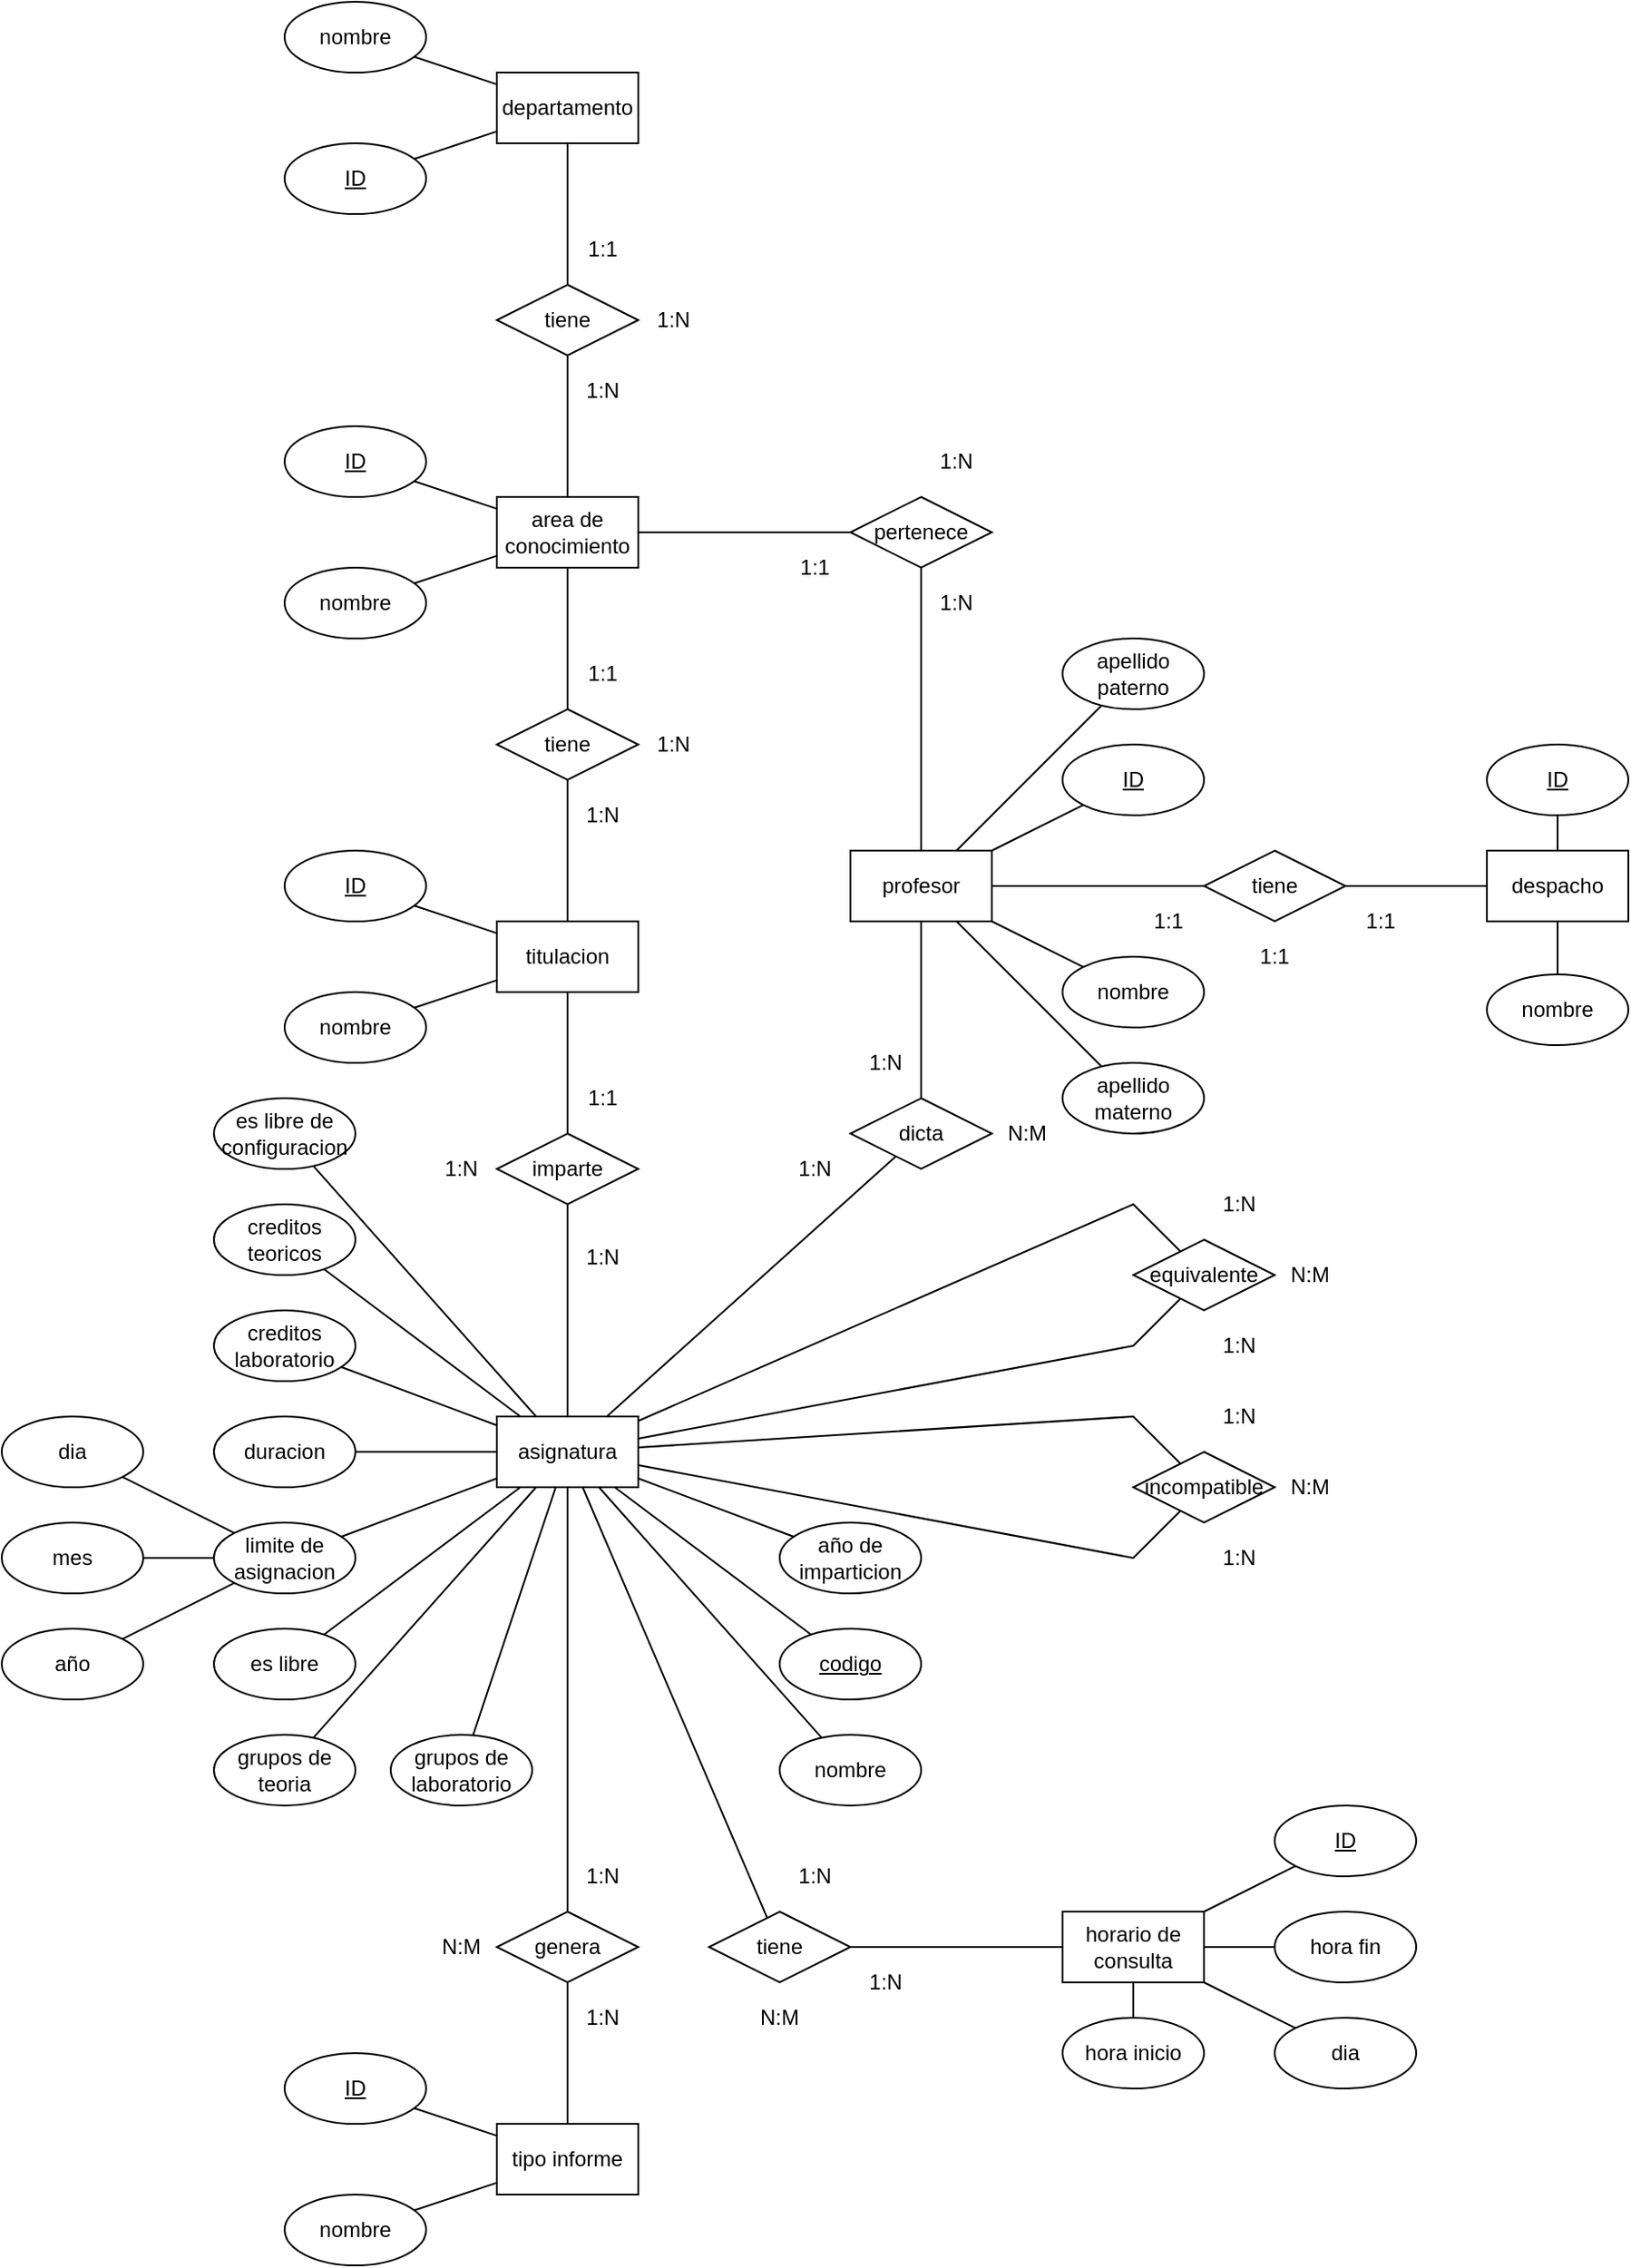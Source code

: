 <mxfile version="20.8.16" type="device"><diagram name="Page-1" id="WWMy1QKn3JU4ZsEoEXny"><mxGraphModel dx="1249" dy="1072" grid="1" gridSize="10" guides="1" tooltips="1" connect="1" arrows="1" fold="1" page="1" pageScale="1" pageWidth="583" pageHeight="827" math="0" shadow="0"><root><mxCell id="0"/><mxCell id="1" parent="0"/><mxCell id="GsJ1Xn1Nnf7smG-LCEpY-4" style="rounded=0;orthogonalLoop=1;jettySize=auto;html=1;endArrow=none;endFill=0;" parent="1" source="GsJ1Xn1Nnf7smG-LCEpY-2" target="GsJ1Xn1Nnf7smG-LCEpY-3" edge="1"><mxGeometry relative="1" as="geometry"/></mxCell><mxCell id="GsJ1Xn1Nnf7smG-LCEpY-12" style="edgeStyle=none;rounded=0;orthogonalLoop=1;jettySize=auto;html=1;endArrow=none;endFill=0;" parent="1" source="GsJ1Xn1Nnf7smG-LCEpY-2" target="GsJ1Xn1Nnf7smG-LCEpY-11" edge="1"><mxGeometry relative="1" as="geometry"/></mxCell><mxCell id="GsJ1Xn1Nnf7smG-LCEpY-2" value="departamento" style="whiteSpace=wrap;html=1;align=center;" parent="1" vertex="1"><mxGeometry x="120" y="-40" width="80" height="40" as="geometry"/></mxCell><mxCell id="GsJ1Xn1Nnf7smG-LCEpY-3" value="nombre" style="ellipse;whiteSpace=wrap;html=1;align=center;" parent="1" vertex="1"><mxGeometry y="-80" width="80" height="40" as="geometry"/></mxCell><mxCell id="GsJ1Xn1Nnf7smG-LCEpY-11" value="ID" style="ellipse;whiteSpace=wrap;html=1;align=center;fontStyle=4;" parent="1" vertex="1"><mxGeometry width="80" height="40" as="geometry"/></mxCell><mxCell id="GsJ1Xn1Nnf7smG-LCEpY-24" style="rounded=0;orthogonalLoop=1;jettySize=auto;html=1;endArrow=none;endFill=0;" parent="1" source="GsJ1Xn1Nnf7smG-LCEpY-29" target="GsJ1Xn1Nnf7smG-LCEpY-30" edge="1"><mxGeometry relative="1" as="geometry"/></mxCell><mxCell id="GsJ1Xn1Nnf7smG-LCEpY-26" style="edgeStyle=none;rounded=0;orthogonalLoop=1;jettySize=auto;html=1;endArrow=none;endFill=0;" parent="1" source="GsJ1Xn1Nnf7smG-LCEpY-29" target="GsJ1Xn1Nnf7smG-LCEpY-32" edge="1"><mxGeometry relative="1" as="geometry"/></mxCell><mxCell id="GsJ1Xn1Nnf7smG-LCEpY-28" style="edgeStyle=none;rounded=0;orthogonalLoop=1;jettySize=auto;html=1;endArrow=none;endFill=0;" parent="1" source="GsJ1Xn1Nnf7smG-LCEpY-29" target="GsJ1Xn1Nnf7smG-LCEpY-34" edge="1"><mxGeometry relative="1" as="geometry"/></mxCell><mxCell id="3nhNmUrRqc4emP87D6M2-10" style="edgeStyle=none;rounded=0;orthogonalLoop=1;jettySize=auto;html=1;endArrow=none;endFill=0;" parent="1" source="GsJ1Xn1Nnf7smG-LCEpY-29" target="3nhNmUrRqc4emP87D6M2-9" edge="1"><mxGeometry relative="1" as="geometry"/></mxCell><mxCell id="3nhNmUrRqc4emP87D6M2-18" style="edgeStyle=none;rounded=0;orthogonalLoop=1;jettySize=auto;html=1;endArrow=none;endFill=0;" parent="1" source="GsJ1Xn1Nnf7smG-LCEpY-29" target="3nhNmUrRqc4emP87D6M2-11" edge="1"><mxGeometry relative="1" as="geometry"/></mxCell><mxCell id="3nhNmUrRqc4emP87D6M2-20" style="edgeStyle=none;rounded=0;orthogonalLoop=1;jettySize=auto;html=1;endArrow=none;endFill=0;" parent="1" source="GsJ1Xn1Nnf7smG-LCEpY-29" target="3nhNmUrRqc4emP87D6M2-19" edge="1"><mxGeometry relative="1" as="geometry"/></mxCell><mxCell id="3nhNmUrRqc4emP87D6M2-23" style="edgeStyle=none;rounded=0;orthogonalLoop=1;jettySize=auto;html=1;endArrow=none;endFill=0;" parent="1" source="GsJ1Xn1Nnf7smG-LCEpY-29" target="3nhNmUrRqc4emP87D6M2-21" edge="1"><mxGeometry relative="1" as="geometry"/></mxCell><mxCell id="3nhNmUrRqc4emP87D6M2-24" style="edgeStyle=none;rounded=0;orthogonalLoop=1;jettySize=auto;html=1;endArrow=none;endFill=0;" parent="1" source="GsJ1Xn1Nnf7smG-LCEpY-29" target="3nhNmUrRqc4emP87D6M2-22" edge="1"><mxGeometry relative="1" as="geometry"/></mxCell><mxCell id="3nhNmUrRqc4emP87D6M2-91" style="edgeStyle=none;rounded=0;orthogonalLoop=1;jettySize=auto;html=1;endArrow=none;endFill=0;" parent="1" source="GsJ1Xn1Nnf7smG-LCEpY-29" target="3nhNmUrRqc4emP87D6M2-87" edge="1"><mxGeometry relative="1" as="geometry"><Array as="points"><mxPoint x="480" y="800"/></Array></mxGeometry></mxCell><mxCell id="GsJ1Xn1Nnf7smG-LCEpY-29" value="asignatura" style="whiteSpace=wrap;html=1;align=center;" parent="1" vertex="1"><mxGeometry x="120" y="720" width="80" height="40" as="geometry"/></mxCell><mxCell id="GsJ1Xn1Nnf7smG-LCEpY-30" value="creditos laboratorio" style="ellipse;whiteSpace=wrap;html=1;align=center;" parent="1" vertex="1"><mxGeometry x="-40" y="660" width="80" height="40" as="geometry"/></mxCell><mxCell id="GsJ1Xn1Nnf7smG-LCEpY-32" value="creditos teoricos" style="ellipse;whiteSpace=wrap;html=1;align=center;" parent="1" vertex="1"><mxGeometry x="-40" y="600" width="80" height="40" as="geometry"/></mxCell><mxCell id="GsJ1Xn1Nnf7smG-LCEpY-34" value="codigo" style="ellipse;whiteSpace=wrap;html=1;align=center;fontStyle=4;" parent="1" vertex="1"><mxGeometry x="280" y="840" width="80" height="40" as="geometry"/></mxCell><mxCell id="GsJ1Xn1Nnf7smG-LCEpY-35" style="rounded=0;orthogonalLoop=1;jettySize=auto;html=1;endArrow=none;endFill=0;" parent="1" source="GsJ1Xn1Nnf7smG-LCEpY-40" target="GsJ1Xn1Nnf7smG-LCEpY-41" edge="1"><mxGeometry relative="1" as="geometry"/></mxCell><mxCell id="GsJ1Xn1Nnf7smG-LCEpY-39" style="edgeStyle=none;rounded=0;orthogonalLoop=1;jettySize=auto;html=1;endArrow=none;endFill=0;" parent="1" source="GsJ1Xn1Nnf7smG-LCEpY-40" target="GsJ1Xn1Nnf7smG-LCEpY-45" edge="1"><mxGeometry relative="1" as="geometry"/></mxCell><mxCell id="GsJ1Xn1Nnf7smG-LCEpY-40" value="area de conocimiento" style="whiteSpace=wrap;html=1;align=center;" parent="1" vertex="1"><mxGeometry x="120" y="200" width="80" height="40" as="geometry"/></mxCell><mxCell id="GsJ1Xn1Nnf7smG-LCEpY-41" value="nombre" style="ellipse;whiteSpace=wrap;html=1;align=center;" parent="1" vertex="1"><mxGeometry y="240" width="80" height="40" as="geometry"/></mxCell><mxCell id="GsJ1Xn1Nnf7smG-LCEpY-45" value="ID" style="ellipse;whiteSpace=wrap;html=1;align=center;fontStyle=4;" parent="1" vertex="1"><mxGeometry y="160" width="80" height="40" as="geometry"/></mxCell><mxCell id="GsJ1Xn1Nnf7smG-LCEpY-46" style="rounded=0;orthogonalLoop=1;jettySize=auto;html=1;endArrow=none;endFill=0;" parent="1" source="GsJ1Xn1Nnf7smG-LCEpY-51" target="GsJ1Xn1Nnf7smG-LCEpY-52" edge="1"><mxGeometry relative="1" as="geometry"/></mxCell><mxCell id="GsJ1Xn1Nnf7smG-LCEpY-50" style="edgeStyle=none;rounded=0;orthogonalLoop=1;jettySize=auto;html=1;endArrow=none;endFill=0;" parent="1" source="GsJ1Xn1Nnf7smG-LCEpY-51" target="GsJ1Xn1Nnf7smG-LCEpY-56" edge="1"><mxGeometry relative="1" as="geometry"/></mxCell><mxCell id="GsJ1Xn1Nnf7smG-LCEpY-51" value="profesor" style="whiteSpace=wrap;html=1;align=center;" parent="1" vertex="1"><mxGeometry x="320" y="400" width="80" height="40" as="geometry"/></mxCell><mxCell id="GsJ1Xn1Nnf7smG-LCEpY-52" value="nombre" style="ellipse;whiteSpace=wrap;html=1;align=center;" parent="1" vertex="1"><mxGeometry x="440" y="460" width="80" height="40" as="geometry"/></mxCell><mxCell id="GsJ1Xn1Nnf7smG-LCEpY-56" value="ID" style="ellipse;whiteSpace=wrap;html=1;align=center;fontStyle=4;" parent="1" vertex="1"><mxGeometry x="440" y="340" width="80" height="40" as="geometry"/></mxCell><mxCell id="GsJ1Xn1Nnf7smG-LCEpY-59" style="rounded=0;orthogonalLoop=1;jettySize=auto;html=1;endArrow=none;endFill=0;" parent="1" source="GsJ1Xn1Nnf7smG-LCEpY-64" target="GsJ1Xn1Nnf7smG-LCEpY-65" edge="1"><mxGeometry relative="1" as="geometry"/></mxCell><mxCell id="GsJ1Xn1Nnf7smG-LCEpY-63" style="edgeStyle=none;rounded=0;orthogonalLoop=1;jettySize=auto;html=1;endArrow=none;endFill=0;" parent="1" source="GsJ1Xn1Nnf7smG-LCEpY-64" target="GsJ1Xn1Nnf7smG-LCEpY-69" edge="1"><mxGeometry relative="1" as="geometry"/></mxCell><mxCell id="GsJ1Xn1Nnf7smG-LCEpY-64" value="despacho" style="whiteSpace=wrap;html=1;align=center;" parent="1" vertex="1"><mxGeometry x="680" y="400" width="80" height="40" as="geometry"/></mxCell><mxCell id="GsJ1Xn1Nnf7smG-LCEpY-65" value="nombre" style="ellipse;whiteSpace=wrap;html=1;align=center;" parent="1" vertex="1"><mxGeometry x="680" y="470" width="80" height="40" as="geometry"/></mxCell><mxCell id="GsJ1Xn1Nnf7smG-LCEpY-69" value="ID" style="ellipse;whiteSpace=wrap;html=1;align=center;fontStyle=4;" parent="1" vertex="1"><mxGeometry x="680" y="340" width="80" height="40" as="geometry"/></mxCell><mxCell id="3nhNmUrRqc4emP87D6M2-7" style="rounded=0;orthogonalLoop=1;jettySize=auto;html=1;endArrow=none;endFill=0;" parent="1" source="3nhNmUrRqc4emP87D6M2-3" target="3nhNmUrRqc4emP87D6M2-4" edge="1"><mxGeometry relative="1" as="geometry"/></mxCell><mxCell id="3nhNmUrRqc4emP87D6M2-8" style="edgeStyle=none;rounded=0;orthogonalLoop=1;jettySize=auto;html=1;endArrow=none;endFill=0;" parent="1" source="3nhNmUrRqc4emP87D6M2-3" target="3nhNmUrRqc4emP87D6M2-5" edge="1"><mxGeometry relative="1" as="geometry"/></mxCell><mxCell id="3nhNmUrRqc4emP87D6M2-3" value="tipo informe" style="whiteSpace=wrap;html=1;align=center;" parent="1" vertex="1"><mxGeometry x="120" y="1120" width="80" height="40" as="geometry"/></mxCell><mxCell id="3nhNmUrRqc4emP87D6M2-4" value="nombre" style="ellipse;whiteSpace=wrap;html=1;align=center;" parent="1" vertex="1"><mxGeometry y="1160" width="80" height="40" as="geometry"/></mxCell><mxCell id="3nhNmUrRqc4emP87D6M2-5" value="ID" style="ellipse;whiteSpace=wrap;html=1;align=center;fontStyle=4;" parent="1" vertex="1"><mxGeometry y="1080" width="80" height="40" as="geometry"/></mxCell><mxCell id="3nhNmUrRqc4emP87D6M2-9" value="duracion" style="ellipse;whiteSpace=wrap;html=1;align=center;" parent="1" vertex="1"><mxGeometry x="-40" y="720" width="80" height="40" as="geometry"/></mxCell><mxCell id="3nhNmUrRqc4emP87D6M2-15" style="edgeStyle=none;rounded=0;orthogonalLoop=1;jettySize=auto;html=1;endArrow=none;endFill=0;" parent="1" source="3nhNmUrRqc4emP87D6M2-11" target="3nhNmUrRqc4emP87D6M2-13" edge="1"><mxGeometry relative="1" as="geometry"/></mxCell><mxCell id="3nhNmUrRqc4emP87D6M2-16" style="edgeStyle=none;rounded=0;orthogonalLoop=1;jettySize=auto;html=1;endArrow=none;endFill=0;" parent="1" source="3nhNmUrRqc4emP87D6M2-11" target="3nhNmUrRqc4emP87D6M2-12" edge="1"><mxGeometry relative="1" as="geometry"/></mxCell><mxCell id="3nhNmUrRqc4emP87D6M2-17" style="edgeStyle=none;rounded=0;orthogonalLoop=1;jettySize=auto;html=1;endArrow=none;endFill=0;" parent="1" source="3nhNmUrRqc4emP87D6M2-11" target="3nhNmUrRqc4emP87D6M2-14" edge="1"><mxGeometry relative="1" as="geometry"/></mxCell><mxCell id="3nhNmUrRqc4emP87D6M2-11" value="limite de asignacion" style="ellipse;whiteSpace=wrap;html=1;align=center;" parent="1" vertex="1"><mxGeometry x="-40" y="780" width="80" height="40" as="geometry"/></mxCell><mxCell id="3nhNmUrRqc4emP87D6M2-12" value="mes" style="ellipse;whiteSpace=wrap;html=1;align=center;" parent="1" vertex="1"><mxGeometry x="-160" y="780" width="80" height="40" as="geometry"/></mxCell><mxCell id="3nhNmUrRqc4emP87D6M2-13" value="dia" style="ellipse;whiteSpace=wrap;html=1;align=center;" parent="1" vertex="1"><mxGeometry x="-160" y="720" width="80" height="40" as="geometry"/></mxCell><mxCell id="3nhNmUrRqc4emP87D6M2-14" value="año" style="ellipse;whiteSpace=wrap;html=1;align=center;" parent="1" vertex="1"><mxGeometry x="-160" y="840" width="80" height="40" as="geometry"/></mxCell><mxCell id="3nhNmUrRqc4emP87D6M2-19" value="es libre" style="ellipse;whiteSpace=wrap;html=1;align=center;" parent="1" vertex="1"><mxGeometry x="-40" y="840" width="80" height="40" as="geometry"/></mxCell><mxCell id="3nhNmUrRqc4emP87D6M2-21" value="grupos de teoria" style="ellipse;whiteSpace=wrap;html=1;align=center;" parent="1" vertex="1"><mxGeometry x="-40" y="900" width="80" height="40" as="geometry"/></mxCell><mxCell id="3nhNmUrRqc4emP87D6M2-22" value="grupos de laboratorio" style="ellipse;whiteSpace=wrap;html=1;align=center;" parent="1" vertex="1"><mxGeometry x="60" y="900" width="80" height="40" as="geometry"/></mxCell><mxCell id="3nhNmUrRqc4emP87D6M2-80" style="edgeStyle=none;rounded=0;orthogonalLoop=1;jettySize=auto;html=1;endArrow=none;endFill=0;" parent="1" source="3nhNmUrRqc4emP87D6M2-25" target="GsJ1Xn1Nnf7smG-LCEpY-29" edge="1"><mxGeometry relative="1" as="geometry"/></mxCell><mxCell id="3nhNmUrRqc4emP87D6M2-25" value="es libre de configuracion" style="ellipse;whiteSpace=wrap;html=1;align=center;" parent="1" vertex="1"><mxGeometry x="-40" y="540" width="80" height="40" as="geometry"/></mxCell><mxCell id="ND3L3tX1latsS7R_rjVf-8" style="edgeStyle=none;rounded=0;orthogonalLoop=1;jettySize=auto;html=1;endArrow=none;endFill=0;" edge="1" parent="1" source="3nhNmUrRqc4emP87D6M2-26" target="GsJ1Xn1Nnf7smG-LCEpY-29"><mxGeometry relative="1" as="geometry"/></mxCell><mxCell id="3nhNmUrRqc4emP87D6M2-26" value="año de imparticion" style="ellipse;whiteSpace=wrap;html=1;align=center;" parent="1" vertex="1"><mxGeometry x="280" y="780" width="80" height="40" as="geometry"/></mxCell><mxCell id="3nhNmUrRqc4emP87D6M2-33" style="rounded=0;orthogonalLoop=1;jettySize=auto;html=1;endArrow=none;endFill=0;" parent="1" source="GsJ1Xn1Nnf7smG-LCEpY-29" target="3nhNmUrRqc4emP87D6M2-36" edge="1"><mxGeometry relative="1" as="geometry"/></mxCell><mxCell id="3nhNmUrRqc4emP87D6M2-36" value="nombre" style="ellipse;whiteSpace=wrap;html=1;align=center;" parent="1" vertex="1"><mxGeometry x="280" y="900" width="80" height="40" as="geometry"/></mxCell><mxCell id="3nhNmUrRqc4emP87D6M2-49" style="edgeStyle=none;rounded=0;orthogonalLoop=1;jettySize=auto;html=1;endArrow=none;endFill=0;" parent="1" source="3nhNmUrRqc4emP87D6M2-47" target="GsJ1Xn1Nnf7smG-LCEpY-51" edge="1"><mxGeometry relative="1" as="geometry"/></mxCell><mxCell id="3nhNmUrRqc4emP87D6M2-47" value="apellido materno" style="ellipse;whiteSpace=wrap;html=1;align=center;" parent="1" vertex="1"><mxGeometry x="440" y="520" width="80" height="40" as="geometry"/></mxCell><mxCell id="3nhNmUrRqc4emP87D6M2-50" style="edgeStyle=none;rounded=0;orthogonalLoop=1;jettySize=auto;html=1;endArrow=none;endFill=0;" parent="1" source="3nhNmUrRqc4emP87D6M2-48" target="GsJ1Xn1Nnf7smG-LCEpY-51" edge="1"><mxGeometry relative="1" as="geometry"/></mxCell><mxCell id="3nhNmUrRqc4emP87D6M2-48" value="apellido paterno" style="ellipse;whiteSpace=wrap;html=1;align=center;" parent="1" vertex="1"><mxGeometry x="440" y="280" width="80" height="40" as="geometry"/></mxCell><mxCell id="3nhNmUrRqc4emP87D6M2-55" style="edgeStyle=none;rounded=0;orthogonalLoop=1;jettySize=auto;html=1;endArrow=none;endFill=0;" parent="1" source="3nhNmUrRqc4emP87D6M2-51" target="GsJ1Xn1Nnf7smG-LCEpY-40" edge="1"><mxGeometry relative="1" as="geometry"/></mxCell><mxCell id="3nhNmUrRqc4emP87D6M2-56" style="edgeStyle=none;rounded=0;orthogonalLoop=1;jettySize=auto;html=1;endArrow=none;endFill=0;" parent="1" source="3nhNmUrRqc4emP87D6M2-51" target="GsJ1Xn1Nnf7smG-LCEpY-2" edge="1"><mxGeometry relative="1" as="geometry"/></mxCell><mxCell id="3nhNmUrRqc4emP87D6M2-51" value="tiene" style="shape=rhombus;perimeter=rhombusPerimeter;whiteSpace=wrap;html=1;align=center;" parent="1" vertex="1"><mxGeometry x="120" y="80" width="80" height="40" as="geometry"/></mxCell><mxCell id="3nhNmUrRqc4emP87D6M2-52" value="1:N" style="text;html=1;strokeColor=none;fillColor=none;align=center;verticalAlign=middle;whiteSpace=wrap;rounded=0;" parent="1" vertex="1"><mxGeometry x="200" y="80" width="40" height="40" as="geometry"/></mxCell><mxCell id="3nhNmUrRqc4emP87D6M2-53" value="1:N" style="text;html=1;strokeColor=none;fillColor=none;align=center;verticalAlign=middle;whiteSpace=wrap;rounded=0;" parent="1" vertex="1"><mxGeometry x="160" y="120" width="40" height="40" as="geometry"/></mxCell><mxCell id="3nhNmUrRqc4emP87D6M2-54" value="1:1" style="text;html=1;strokeColor=none;fillColor=none;align=center;verticalAlign=middle;whiteSpace=wrap;rounded=0;" parent="1" vertex="1"><mxGeometry x="160" y="40" width="40" height="40" as="geometry"/></mxCell><mxCell id="3nhNmUrRqc4emP87D6M2-77" style="edgeStyle=none;rounded=0;orthogonalLoop=1;jettySize=auto;html=1;endArrow=none;endFill=0;" parent="1" source="3nhNmUrRqc4emP87D6M2-57" target="GsJ1Xn1Nnf7smG-LCEpY-29" edge="1"><mxGeometry relative="1" as="geometry"/></mxCell><mxCell id="3nhNmUrRqc4emP87D6M2-78" style="edgeStyle=none;rounded=0;orthogonalLoop=1;jettySize=auto;html=1;endArrow=none;endFill=0;" parent="1" source="3nhNmUrRqc4emP87D6M2-57" target="3nhNmUrRqc4emP87D6M2-63" edge="1"><mxGeometry relative="1" as="geometry"/></mxCell><mxCell id="3nhNmUrRqc4emP87D6M2-57" value="imparte" style="shape=rhombus;perimeter=rhombusPerimeter;whiteSpace=wrap;html=1;align=center;" parent="1" vertex="1"><mxGeometry x="120" y="560" width="80" height="40" as="geometry"/></mxCell><mxCell id="3nhNmUrRqc4emP87D6M2-58" value="1:1" style="text;html=1;strokeColor=none;fillColor=none;align=center;verticalAlign=middle;whiteSpace=wrap;rounded=0;" parent="1" vertex="1"><mxGeometry x="160" y="520" width="40" height="40" as="geometry"/></mxCell><mxCell id="3nhNmUrRqc4emP87D6M2-59" value="1:N" style="text;html=1;strokeColor=none;fillColor=none;align=center;verticalAlign=middle;whiteSpace=wrap;rounded=0;" parent="1" vertex="1"><mxGeometry x="160" y="610" width="40" height="40" as="geometry"/></mxCell><mxCell id="3nhNmUrRqc4emP87D6M2-60" value="1:N" style="text;html=1;strokeColor=none;fillColor=none;align=center;verticalAlign=middle;whiteSpace=wrap;rounded=0;" parent="1" vertex="1"><mxGeometry x="80" y="560" width="40" height="40" as="geometry"/></mxCell><mxCell id="3nhNmUrRqc4emP87D6M2-61" style="rounded=0;orthogonalLoop=1;jettySize=auto;html=1;endArrow=none;endFill=0;" parent="1" source="3nhNmUrRqc4emP87D6M2-63" target="3nhNmUrRqc4emP87D6M2-64" edge="1"><mxGeometry relative="1" as="geometry"/></mxCell><mxCell id="3nhNmUrRqc4emP87D6M2-62" style="edgeStyle=none;rounded=0;orthogonalLoop=1;jettySize=auto;html=1;endArrow=none;endFill=0;" parent="1" source="3nhNmUrRqc4emP87D6M2-63" target="3nhNmUrRqc4emP87D6M2-65" edge="1"><mxGeometry relative="1" as="geometry"/></mxCell><mxCell id="3nhNmUrRqc4emP87D6M2-63" value="titulacion" style="whiteSpace=wrap;html=1;align=center;" parent="1" vertex="1"><mxGeometry x="120" y="440" width="80" height="40" as="geometry"/></mxCell><mxCell id="3nhNmUrRqc4emP87D6M2-64" value="nombre" style="ellipse;whiteSpace=wrap;html=1;align=center;" parent="1" vertex="1"><mxGeometry y="480" width="80" height="40" as="geometry"/></mxCell><mxCell id="3nhNmUrRqc4emP87D6M2-65" value="ID" style="ellipse;whiteSpace=wrap;html=1;align=center;fontStyle=4;" parent="1" vertex="1"><mxGeometry y="400" width="80" height="40" as="geometry"/></mxCell><mxCell id="3nhNmUrRqc4emP87D6M2-75" style="edgeStyle=none;rounded=0;orthogonalLoop=1;jettySize=auto;html=1;endArrow=none;endFill=0;" parent="1" source="3nhNmUrRqc4emP87D6M2-71" target="GsJ1Xn1Nnf7smG-LCEpY-40" edge="1"><mxGeometry relative="1" as="geometry"/></mxCell><mxCell id="3nhNmUrRqc4emP87D6M2-76" style="edgeStyle=none;rounded=0;orthogonalLoop=1;jettySize=auto;html=1;endArrow=none;endFill=0;" parent="1" source="3nhNmUrRqc4emP87D6M2-71" target="3nhNmUrRqc4emP87D6M2-63" edge="1"><mxGeometry relative="1" as="geometry"/></mxCell><mxCell id="3nhNmUrRqc4emP87D6M2-71" value="tiene" style="shape=rhombus;perimeter=rhombusPerimeter;whiteSpace=wrap;html=1;align=center;" parent="1" vertex="1"><mxGeometry x="120" y="320" width="80" height="40" as="geometry"/></mxCell><mxCell id="3nhNmUrRqc4emP87D6M2-72" value="1:N" style="text;html=1;strokeColor=none;fillColor=none;align=center;verticalAlign=middle;whiteSpace=wrap;rounded=0;" parent="1" vertex="1"><mxGeometry x="200" y="320" width="40" height="40" as="geometry"/></mxCell><mxCell id="3nhNmUrRqc4emP87D6M2-73" value="1:N" style="text;html=1;strokeColor=none;fillColor=none;align=center;verticalAlign=middle;whiteSpace=wrap;rounded=0;" parent="1" vertex="1"><mxGeometry x="160" y="360" width="40" height="40" as="geometry"/></mxCell><mxCell id="3nhNmUrRqc4emP87D6M2-74" value="1:1" style="text;html=1;strokeColor=none;fillColor=none;align=center;verticalAlign=middle;whiteSpace=wrap;rounded=0;" parent="1" vertex="1"><mxGeometry x="160" y="280" width="40" height="40" as="geometry"/></mxCell><mxCell id="3nhNmUrRqc4emP87D6M2-85" style="edgeStyle=none;rounded=0;orthogonalLoop=1;jettySize=auto;html=1;endArrow=none;endFill=0;" parent="1" source="3nhNmUrRqc4emP87D6M2-81" target="GsJ1Xn1Nnf7smG-LCEpY-29" edge="1"><mxGeometry relative="1" as="geometry"><mxPoint x="520" y="660" as="targetPoint"/><Array as="points"><mxPoint x="480" y="600"/></Array></mxGeometry></mxCell><mxCell id="3nhNmUrRqc4emP87D6M2-86" style="edgeStyle=none;rounded=0;orthogonalLoop=1;jettySize=auto;html=1;endArrow=none;endFill=0;" parent="1" source="3nhNmUrRqc4emP87D6M2-81" target="GsJ1Xn1Nnf7smG-LCEpY-29" edge="1"><mxGeometry relative="1" as="geometry"><Array as="points"><mxPoint x="480" y="680"/></Array></mxGeometry></mxCell><mxCell id="3nhNmUrRqc4emP87D6M2-81" value="equivalente" style="shape=rhombus;perimeter=rhombusPerimeter;whiteSpace=wrap;html=1;align=center;" parent="1" vertex="1"><mxGeometry x="480" y="620" width="80" height="40" as="geometry"/></mxCell><mxCell id="3nhNmUrRqc4emP87D6M2-82" value="1:N" style="text;html=1;strokeColor=none;fillColor=none;align=center;verticalAlign=middle;whiteSpace=wrap;rounded=0;" parent="1" vertex="1"><mxGeometry x="520" y="580" width="40" height="40" as="geometry"/></mxCell><mxCell id="3nhNmUrRqc4emP87D6M2-83" value="N:M" style="text;html=1;strokeColor=none;fillColor=none;align=center;verticalAlign=middle;whiteSpace=wrap;rounded=0;" parent="1" vertex="1"><mxGeometry x="560" y="620" width="40" height="40" as="geometry"/></mxCell><mxCell id="3nhNmUrRqc4emP87D6M2-84" value="1:N" style="text;html=1;strokeColor=none;fillColor=none;align=center;verticalAlign=middle;whiteSpace=wrap;rounded=0;" parent="1" vertex="1"><mxGeometry x="520" y="660" width="40" height="40" as="geometry"/></mxCell><mxCell id="3nhNmUrRqc4emP87D6M2-92" style="edgeStyle=none;rounded=0;orthogonalLoop=1;jettySize=auto;html=1;endArrow=none;endFill=0;" parent="1" source="3nhNmUrRqc4emP87D6M2-87" target="GsJ1Xn1Nnf7smG-LCEpY-29" edge="1"><mxGeometry relative="1" as="geometry"><mxPoint x="360" y="720" as="targetPoint"/><Array as="points"><mxPoint x="480" y="720"/></Array></mxGeometry></mxCell><mxCell id="3nhNmUrRqc4emP87D6M2-87" value="incompatible" style="shape=rhombus;perimeter=rhombusPerimeter;whiteSpace=wrap;html=1;align=center;" parent="1" vertex="1"><mxGeometry x="480" y="740" width="80" height="40" as="geometry"/></mxCell><mxCell id="3nhNmUrRqc4emP87D6M2-88" value="1:N" style="text;html=1;strokeColor=none;fillColor=none;align=center;verticalAlign=middle;whiteSpace=wrap;rounded=0;" parent="1" vertex="1"><mxGeometry x="520" y="700" width="40" height="40" as="geometry"/></mxCell><mxCell id="3nhNmUrRqc4emP87D6M2-89" value="N:M" style="text;html=1;strokeColor=none;fillColor=none;align=center;verticalAlign=middle;whiteSpace=wrap;rounded=0;" parent="1" vertex="1"><mxGeometry x="560" y="740" width="40" height="40" as="geometry"/></mxCell><mxCell id="3nhNmUrRqc4emP87D6M2-90" value="1:N" style="text;html=1;strokeColor=none;fillColor=none;align=center;verticalAlign=middle;whiteSpace=wrap;rounded=0;" parent="1" vertex="1"><mxGeometry x="520" y="780" width="40" height="40" as="geometry"/></mxCell><mxCell id="3nhNmUrRqc4emP87D6M2-97" style="edgeStyle=none;rounded=0;orthogonalLoop=1;jettySize=auto;html=1;endArrow=none;endFill=0;" parent="1" source="3nhNmUrRqc4emP87D6M2-93" target="GsJ1Xn1Nnf7smG-LCEpY-51" edge="1"><mxGeometry relative="1" as="geometry"/></mxCell><mxCell id="3nhNmUrRqc4emP87D6M2-93" value="dicta" style="shape=rhombus;perimeter=rhombusPerimeter;whiteSpace=wrap;html=1;align=center;" parent="1" vertex="1"><mxGeometry x="320" y="540" width="80" height="40" as="geometry"/></mxCell><mxCell id="3nhNmUrRqc4emP87D6M2-94" value="1:N" style="text;html=1;strokeColor=none;fillColor=none;align=center;verticalAlign=middle;whiteSpace=wrap;rounded=0;" parent="1" vertex="1"><mxGeometry x="320" y="500" width="40" height="40" as="geometry"/></mxCell><mxCell id="3nhNmUrRqc4emP87D6M2-98" style="edgeStyle=none;rounded=0;orthogonalLoop=1;jettySize=auto;html=1;endArrow=none;endFill=0;" parent="1" source="3nhNmUrRqc4emP87D6M2-93" target="GsJ1Xn1Nnf7smG-LCEpY-29" edge="1"><mxGeometry relative="1" as="geometry"/></mxCell><mxCell id="3nhNmUrRqc4emP87D6M2-95" value="N:M" style="text;html=1;strokeColor=none;fillColor=none;align=center;verticalAlign=middle;whiteSpace=wrap;rounded=0;" parent="1" vertex="1"><mxGeometry x="400" y="540" width="40" height="40" as="geometry"/></mxCell><mxCell id="3nhNmUrRqc4emP87D6M2-96" value="1:N" style="text;html=1;strokeColor=none;fillColor=none;align=center;verticalAlign=middle;whiteSpace=wrap;rounded=0;" parent="1" vertex="1"><mxGeometry x="280" y="560" width="40" height="40" as="geometry"/></mxCell><mxCell id="3nhNmUrRqc4emP87D6M2-103" style="edgeStyle=none;rounded=0;orthogonalLoop=1;jettySize=auto;html=1;endArrow=none;endFill=0;" parent="1" source="3nhNmUrRqc4emP87D6M2-99" target="GsJ1Xn1Nnf7smG-LCEpY-64" edge="1"><mxGeometry relative="1" as="geometry"/></mxCell><mxCell id="3nhNmUrRqc4emP87D6M2-104" style="edgeStyle=none;rounded=0;orthogonalLoop=1;jettySize=auto;html=1;endArrow=none;endFill=0;" parent="1" source="3nhNmUrRqc4emP87D6M2-99" target="GsJ1Xn1Nnf7smG-LCEpY-51" edge="1"><mxGeometry relative="1" as="geometry"/></mxCell><mxCell id="3nhNmUrRqc4emP87D6M2-99" value="tiene" style="shape=rhombus;perimeter=rhombusPerimeter;whiteSpace=wrap;html=1;align=center;" parent="1" vertex="1"><mxGeometry x="520" y="400" width="80" height="40" as="geometry"/></mxCell><mxCell id="3nhNmUrRqc4emP87D6M2-100" value="1:1" style="text;html=1;strokeColor=none;fillColor=none;align=center;verticalAlign=middle;whiteSpace=wrap;rounded=0;" parent="1" vertex="1"><mxGeometry x="600" y="420" width="40" height="40" as="geometry"/></mxCell><mxCell id="3nhNmUrRqc4emP87D6M2-101" value="1:1" style="text;html=1;strokeColor=none;fillColor=none;align=center;verticalAlign=middle;whiteSpace=wrap;rounded=0;" parent="1" vertex="1"><mxGeometry x="540" y="440" width="40" height="40" as="geometry"/></mxCell><mxCell id="3nhNmUrRqc4emP87D6M2-102" value="1:1" style="text;html=1;strokeColor=none;fillColor=none;align=center;verticalAlign=middle;whiteSpace=wrap;rounded=0;" parent="1" vertex="1"><mxGeometry x="480" y="420" width="40" height="40" as="geometry"/></mxCell><mxCell id="3nhNmUrRqc4emP87D6M2-116" style="edgeStyle=none;rounded=0;orthogonalLoop=1;jettySize=auto;html=1;endArrow=none;endFill=0;" parent="1" source="3nhNmUrRqc4emP87D6M2-112" target="GsJ1Xn1Nnf7smG-LCEpY-29" edge="1"><mxGeometry relative="1" as="geometry"/></mxCell><mxCell id="3nhNmUrRqc4emP87D6M2-117" style="edgeStyle=none;rounded=0;orthogonalLoop=1;jettySize=auto;html=1;endArrow=none;endFill=0;" parent="1" source="3nhNmUrRqc4emP87D6M2-112" target="3nhNmUrRqc4emP87D6M2-3" edge="1"><mxGeometry relative="1" as="geometry"/></mxCell><mxCell id="3nhNmUrRqc4emP87D6M2-112" value="genera" style="shape=rhombus;perimeter=rhombusPerimeter;whiteSpace=wrap;html=1;align=center;" parent="1" vertex="1"><mxGeometry x="120" y="1000" width="80" height="40" as="geometry"/></mxCell><mxCell id="3nhNmUrRqc4emP87D6M2-113" value="1:N" style="text;html=1;strokeColor=none;fillColor=none;align=center;verticalAlign=middle;whiteSpace=wrap;rounded=0;" parent="1" vertex="1"><mxGeometry x="160" y="1040" width="40" height="40" as="geometry"/></mxCell><mxCell id="3nhNmUrRqc4emP87D6M2-114" value="N:M" style="text;html=1;strokeColor=none;fillColor=none;align=center;verticalAlign=middle;whiteSpace=wrap;rounded=0;" parent="1" vertex="1"><mxGeometry x="80" y="1000" width="40" height="40" as="geometry"/></mxCell><mxCell id="3nhNmUrRqc4emP87D6M2-115" value="1:N" style="text;html=1;strokeColor=none;fillColor=none;align=center;verticalAlign=middle;whiteSpace=wrap;rounded=0;" parent="1" vertex="1"><mxGeometry x="160" y="960" width="40" height="40" as="geometry"/></mxCell><mxCell id="XUKBsct4gneRBvDuf-T5-14" style="rounded=0;orthogonalLoop=1;jettySize=auto;html=1;endArrow=none;endFill=0;" parent="1" source="XUKBsct4gneRBvDuf-T5-1" target="XUKBsct4gneRBvDuf-T5-7" edge="1"><mxGeometry relative="1" as="geometry"/></mxCell><mxCell id="XUKBsct4gneRBvDuf-T5-15" style="edgeStyle=none;rounded=0;orthogonalLoop=1;jettySize=auto;html=1;endArrow=none;endFill=0;" parent="1" source="XUKBsct4gneRBvDuf-T5-1" target="GsJ1Xn1Nnf7smG-LCEpY-29" edge="1"><mxGeometry relative="1" as="geometry"/></mxCell><mxCell id="XUKBsct4gneRBvDuf-T5-1" value="tiene" style="shape=rhombus;perimeter=rhombusPerimeter;whiteSpace=wrap;html=1;align=center;" parent="1" vertex="1"><mxGeometry x="240" y="1000" width="80" height="40" as="geometry"/></mxCell><mxCell id="XUKBsct4gneRBvDuf-T5-2" value="1:N" style="text;html=1;strokeColor=none;fillColor=none;align=center;verticalAlign=middle;whiteSpace=wrap;rounded=0;" parent="1" vertex="1"><mxGeometry x="320" y="1020" width="40" height="40" as="geometry"/></mxCell><mxCell id="XUKBsct4gneRBvDuf-T5-3" value="N:M" style="text;html=1;strokeColor=none;fillColor=none;align=center;verticalAlign=middle;whiteSpace=wrap;rounded=0;" parent="1" vertex="1"><mxGeometry x="260" y="1040" width="40" height="40" as="geometry"/></mxCell><mxCell id="XUKBsct4gneRBvDuf-T5-4" value="1:N" style="text;html=1;strokeColor=none;fillColor=none;align=center;verticalAlign=middle;whiteSpace=wrap;rounded=0;" parent="1" vertex="1"><mxGeometry x="280" y="960" width="40" height="40" as="geometry"/></mxCell><mxCell id="XUKBsct4gneRBvDuf-T5-5" style="rounded=0;orthogonalLoop=1;jettySize=auto;html=1;endArrow=none;endFill=0;" parent="1" source="XUKBsct4gneRBvDuf-T5-7" target="XUKBsct4gneRBvDuf-T5-8" edge="1"><mxGeometry relative="1" as="geometry"/></mxCell><mxCell id="XUKBsct4gneRBvDuf-T5-6" style="edgeStyle=none;rounded=0;orthogonalLoop=1;jettySize=auto;html=1;endArrow=none;endFill=0;" parent="1" source="XUKBsct4gneRBvDuf-T5-7" target="XUKBsct4gneRBvDuf-T5-9" edge="1"><mxGeometry relative="1" as="geometry"/></mxCell><mxCell id="XUKBsct4gneRBvDuf-T5-7" value="horario de consulta" style="whiteSpace=wrap;html=1;align=center;" parent="1" vertex="1"><mxGeometry x="440" y="1000" width="80" height="40" as="geometry"/></mxCell><mxCell id="XUKBsct4gneRBvDuf-T5-8" value="dia" style="ellipse;whiteSpace=wrap;html=1;align=center;" parent="1" vertex="1"><mxGeometry x="560" y="1060" width="80" height="40" as="geometry"/></mxCell><mxCell id="XUKBsct4gneRBvDuf-T5-9" value="ID" style="ellipse;whiteSpace=wrap;html=1;align=center;fontStyle=4;" parent="1" vertex="1"><mxGeometry x="560" y="940" width="80" height="40" as="geometry"/></mxCell><mxCell id="XUKBsct4gneRBvDuf-T5-10" style="edgeStyle=none;rounded=0;orthogonalLoop=1;jettySize=auto;html=1;endArrow=none;endFill=0;" parent="1" source="XUKBsct4gneRBvDuf-T5-11" target="XUKBsct4gneRBvDuf-T5-7" edge="1"><mxGeometry relative="1" as="geometry"/></mxCell><mxCell id="XUKBsct4gneRBvDuf-T5-11" value="hora inicio" style="ellipse;whiteSpace=wrap;html=1;align=center;" parent="1" vertex="1"><mxGeometry x="440" y="1060" width="80" height="40" as="geometry"/></mxCell><mxCell id="XUKBsct4gneRBvDuf-T5-12" style="edgeStyle=none;rounded=0;orthogonalLoop=1;jettySize=auto;html=1;endArrow=none;endFill=0;" parent="1" source="XUKBsct4gneRBvDuf-T5-13" target="XUKBsct4gneRBvDuf-T5-7" edge="1"><mxGeometry relative="1" as="geometry"/></mxCell><mxCell id="XUKBsct4gneRBvDuf-T5-13" value="hora fin" style="ellipse;whiteSpace=wrap;html=1;align=center;" parent="1" vertex="1"><mxGeometry x="560" y="1000" width="80" height="40" as="geometry"/></mxCell><mxCell id="ND3L3tX1latsS7R_rjVf-5" style="rounded=0;orthogonalLoop=1;jettySize=auto;html=1;endArrow=none;endFill=0;" edge="1" parent="1" source="ND3L3tX1latsS7R_rjVf-1" target="GsJ1Xn1Nnf7smG-LCEpY-51"><mxGeometry relative="1" as="geometry"/></mxCell><mxCell id="ND3L3tX1latsS7R_rjVf-6" style="edgeStyle=none;rounded=0;orthogonalLoop=1;jettySize=auto;html=1;endArrow=none;endFill=0;" edge="1" parent="1" source="ND3L3tX1latsS7R_rjVf-1" target="GsJ1Xn1Nnf7smG-LCEpY-40"><mxGeometry relative="1" as="geometry"/></mxCell><mxCell id="ND3L3tX1latsS7R_rjVf-1" value="pertenece" style="shape=rhombus;perimeter=rhombusPerimeter;whiteSpace=wrap;html=1;align=center;" vertex="1" parent="1"><mxGeometry x="320" y="200" width="80" height="40" as="geometry"/></mxCell><mxCell id="ND3L3tX1latsS7R_rjVf-2" value="1:N" style="text;html=1;strokeColor=none;fillColor=none;align=center;verticalAlign=middle;whiteSpace=wrap;rounded=0;" vertex="1" parent="1"><mxGeometry x="360" y="160" width="40" height="40" as="geometry"/></mxCell><mxCell id="ND3L3tX1latsS7R_rjVf-3" value="1:N" style="text;html=1;strokeColor=none;fillColor=none;align=center;verticalAlign=middle;whiteSpace=wrap;rounded=0;" vertex="1" parent="1"><mxGeometry x="360" y="240" width="40" height="40" as="geometry"/></mxCell><mxCell id="ND3L3tX1latsS7R_rjVf-4" value="1:1" style="text;html=1;strokeColor=none;fillColor=none;align=center;verticalAlign=middle;whiteSpace=wrap;rounded=0;" vertex="1" parent="1"><mxGeometry x="280" y="220" width="40" height="40" as="geometry"/></mxCell></root></mxGraphModel></diagram></mxfile>